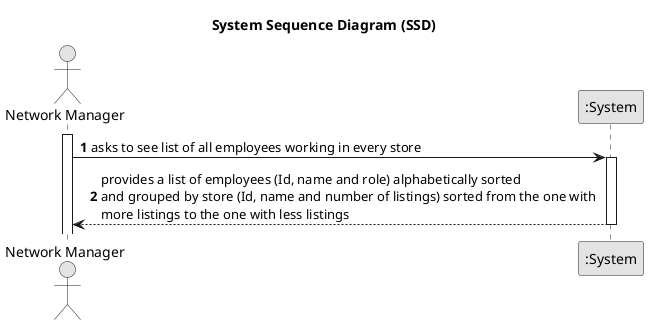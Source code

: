 @startuml
skinparam monochrome true
skinparam packageStyle rectangle
skinparam shadowing false

title System Sequence Diagram (SSD)

autonumber

actor "Network Manager" as manager
participant ":System" as System

activate manager

    manager -> System : asks to see list of all employees working in every store
    activate System

        System --> manager : provides a list of employees (Id, name and role) alphabetically sorted\nand grouped by store (Id, name and number of listings) sorted from the one with \nmore listings to the one with less listings
    deactivate System

@enduml